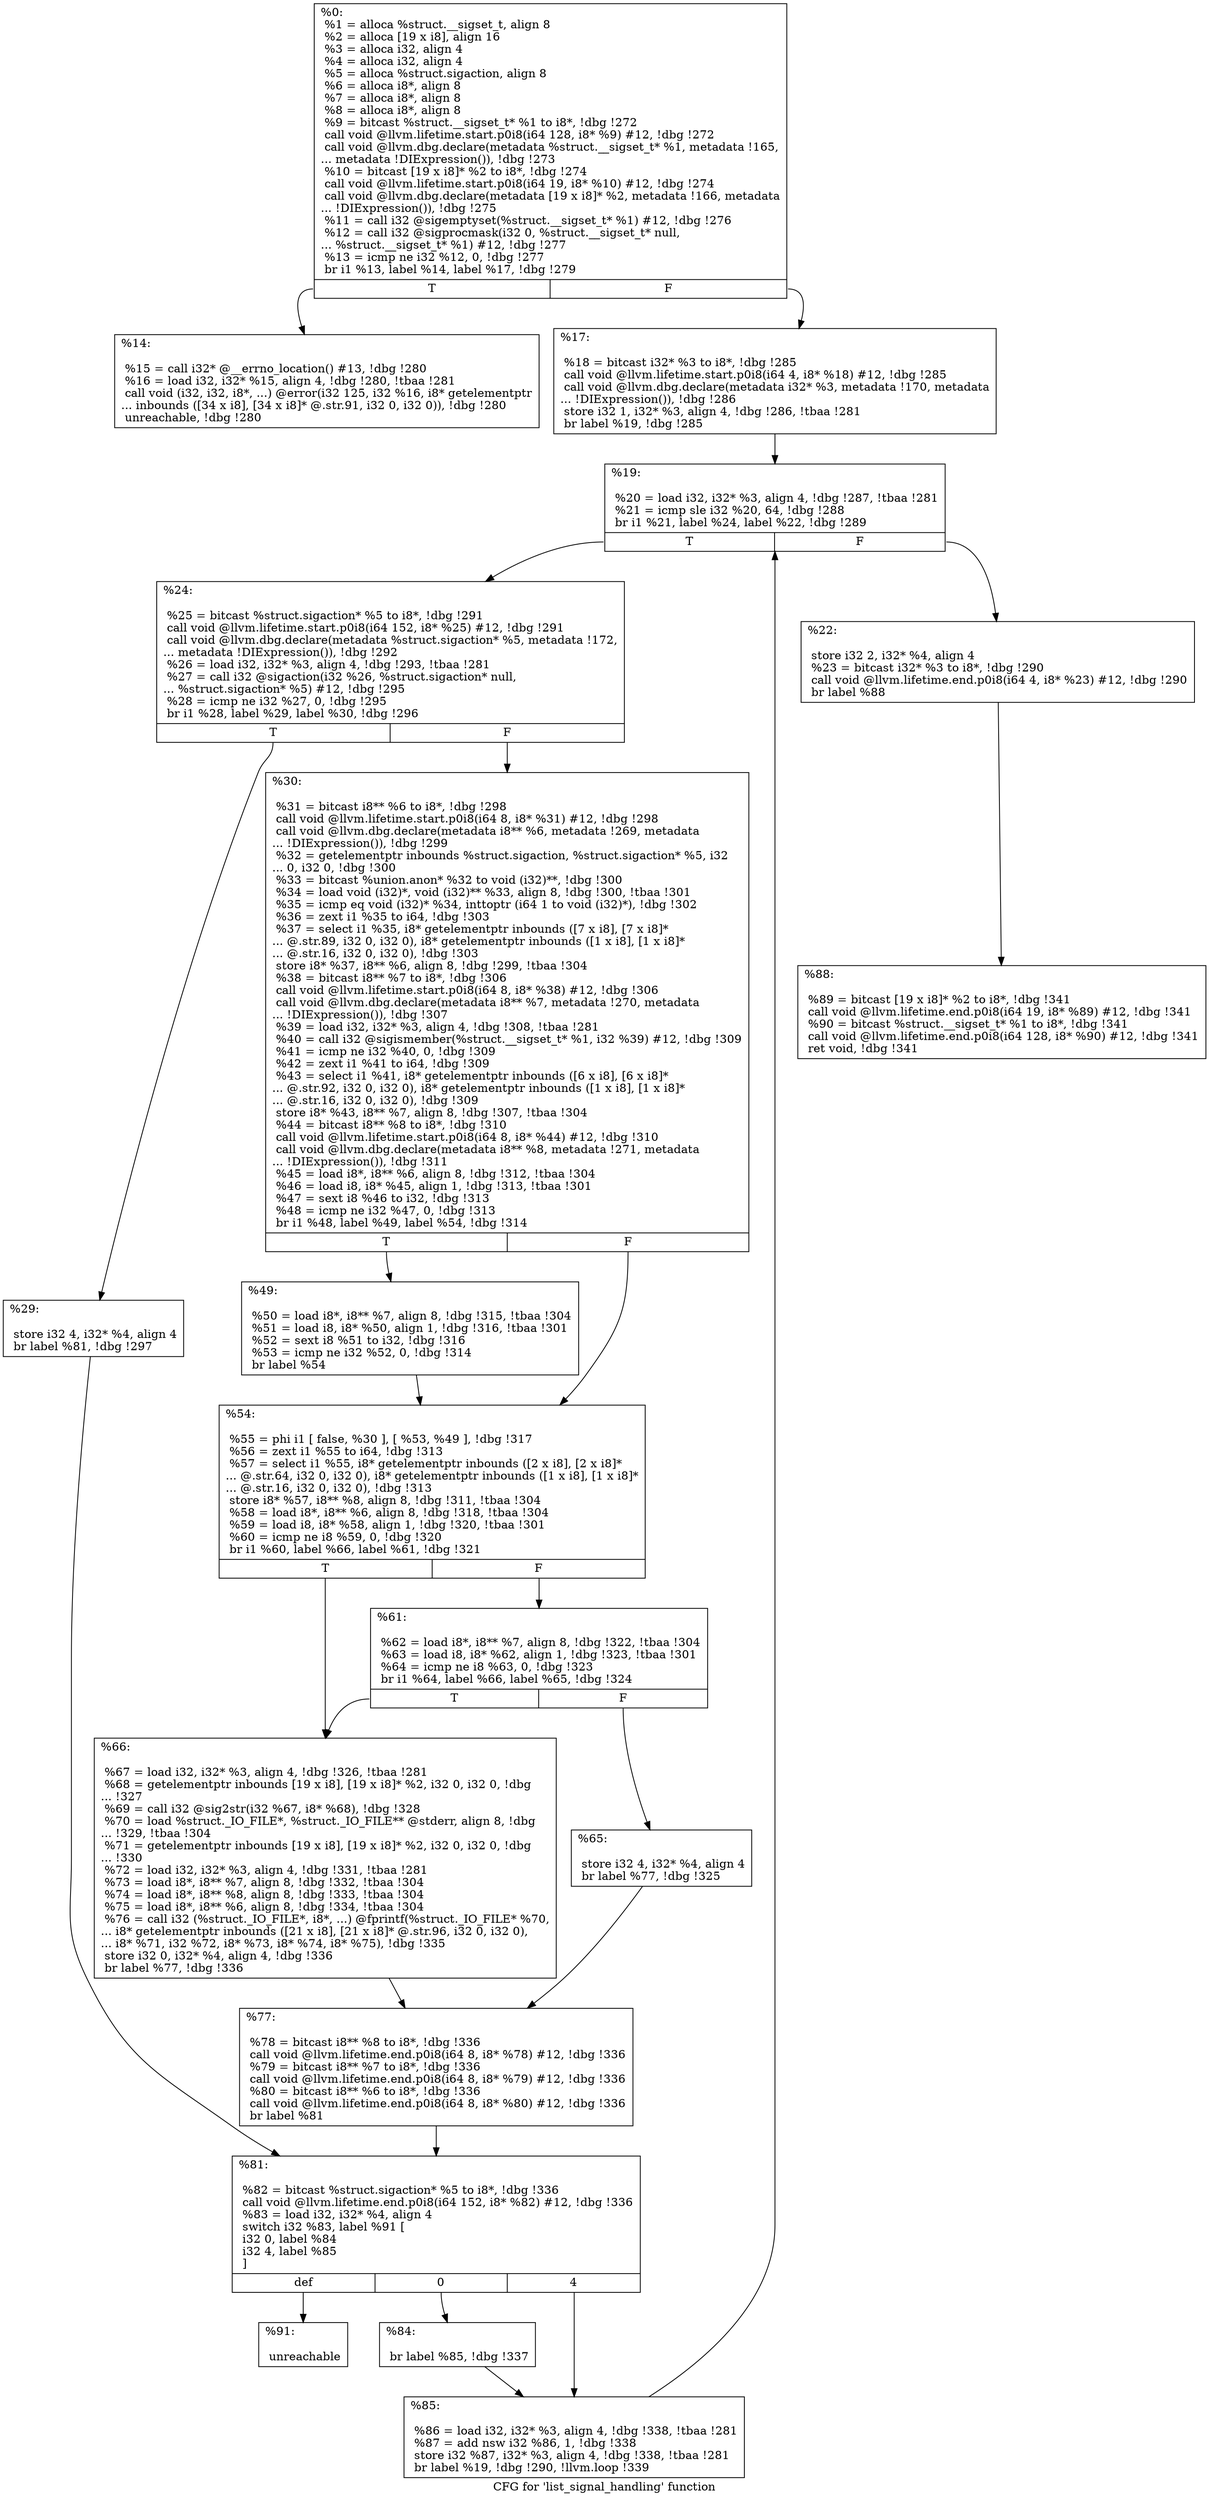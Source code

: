 digraph "CFG for 'list_signal_handling' function" {
	label="CFG for 'list_signal_handling' function";

	Node0x21366e0 [shape=record,label="{%0:\l  %1 = alloca %struct.__sigset_t, align 8\l  %2 = alloca [19 x i8], align 16\l  %3 = alloca i32, align 4\l  %4 = alloca i32, align 4\l  %5 = alloca %struct.sigaction, align 8\l  %6 = alloca i8*, align 8\l  %7 = alloca i8*, align 8\l  %8 = alloca i8*, align 8\l  %9 = bitcast %struct.__sigset_t* %1 to i8*, !dbg !272\l  call void @llvm.lifetime.start.p0i8(i64 128, i8* %9) #12, !dbg !272\l  call void @llvm.dbg.declare(metadata %struct.__sigset_t* %1, metadata !165,\l... metadata !DIExpression()), !dbg !273\l  %10 = bitcast [19 x i8]* %2 to i8*, !dbg !274\l  call void @llvm.lifetime.start.p0i8(i64 19, i8* %10) #12, !dbg !274\l  call void @llvm.dbg.declare(metadata [19 x i8]* %2, metadata !166, metadata\l... !DIExpression()), !dbg !275\l  %11 = call i32 @sigemptyset(%struct.__sigset_t* %1) #12, !dbg !276\l  %12 = call i32 @sigprocmask(i32 0, %struct.__sigset_t* null,\l... %struct.__sigset_t* %1) #12, !dbg !277\l  %13 = icmp ne i32 %12, 0, !dbg !277\l  br i1 %13, label %14, label %17, !dbg !279\l|{<s0>T|<s1>F}}"];
	Node0x21366e0:s0 -> Node0x213a830;
	Node0x21366e0:s1 -> Node0x213a880;
	Node0x213a830 [shape=record,label="{%14:\l\l  %15 = call i32* @__errno_location() #13, !dbg !280\l  %16 = load i32, i32* %15, align 4, !dbg !280, !tbaa !281\l  call void (i32, i32, i8*, ...) @error(i32 125, i32 %16, i8* getelementptr\l... inbounds ([34 x i8], [34 x i8]* @.str.91, i32 0, i32 0)), !dbg !280\l  unreachable, !dbg !280\l}"];
	Node0x213a880 [shape=record,label="{%17:\l\l  %18 = bitcast i32* %3 to i8*, !dbg !285\l  call void @llvm.lifetime.start.p0i8(i64 4, i8* %18) #12, !dbg !285\l  call void @llvm.dbg.declare(metadata i32* %3, metadata !170, metadata\l... !DIExpression()), !dbg !286\l  store i32 1, i32* %3, align 4, !dbg !286, !tbaa !281\l  br label %19, !dbg !285\l}"];
	Node0x213a880 -> Node0x213a8d0;
	Node0x213a8d0 [shape=record,label="{%19:\l\l  %20 = load i32, i32* %3, align 4, !dbg !287, !tbaa !281\l  %21 = icmp sle i32 %20, 64, !dbg !288\l  br i1 %21, label %24, label %22, !dbg !289\l|{<s0>T|<s1>F}}"];
	Node0x213a8d0:s0 -> Node0x213a970;
	Node0x213a8d0:s1 -> Node0x213a920;
	Node0x213a920 [shape=record,label="{%22:\l\l  store i32 2, i32* %4, align 4\l  %23 = bitcast i32* %3 to i8*, !dbg !290\l  call void @llvm.lifetime.end.p0i8(i64 4, i8* %23) #12, !dbg !290\l  br label %88\l}"];
	Node0x213a920 -> Node0x213ad30;
	Node0x213a970 [shape=record,label="{%24:\l\l  %25 = bitcast %struct.sigaction* %5 to i8*, !dbg !291\l  call void @llvm.lifetime.start.p0i8(i64 152, i8* %25) #12, !dbg !291\l  call void @llvm.dbg.declare(metadata %struct.sigaction* %5, metadata !172,\l... metadata !DIExpression()), !dbg !292\l  %26 = load i32, i32* %3, align 4, !dbg !293, !tbaa !281\l  %27 = call i32 @sigaction(i32 %26, %struct.sigaction* null,\l... %struct.sigaction* %5) #12, !dbg !295\l  %28 = icmp ne i32 %27, 0, !dbg !295\l  br i1 %28, label %29, label %30, !dbg !296\l|{<s0>T|<s1>F}}"];
	Node0x213a970:s0 -> Node0x213a9c0;
	Node0x213a970:s1 -> Node0x213aa10;
	Node0x213a9c0 [shape=record,label="{%29:\l\l  store i32 4, i32* %4, align 4\l  br label %81, !dbg !297\l}"];
	Node0x213a9c0 -> Node0x213ac40;
	Node0x213aa10 [shape=record,label="{%30:\l\l  %31 = bitcast i8** %6 to i8*, !dbg !298\l  call void @llvm.lifetime.start.p0i8(i64 8, i8* %31) #12, !dbg !298\l  call void @llvm.dbg.declare(metadata i8** %6, metadata !269, metadata\l... !DIExpression()), !dbg !299\l  %32 = getelementptr inbounds %struct.sigaction, %struct.sigaction* %5, i32\l... 0, i32 0, !dbg !300\l  %33 = bitcast %union.anon* %32 to void (i32)**, !dbg !300\l  %34 = load void (i32)*, void (i32)** %33, align 8, !dbg !300, !tbaa !301\l  %35 = icmp eq void (i32)* %34, inttoptr (i64 1 to void (i32)*), !dbg !302\l  %36 = zext i1 %35 to i64, !dbg !303\l  %37 = select i1 %35, i8* getelementptr inbounds ([7 x i8], [7 x i8]*\l... @.str.89, i32 0, i32 0), i8* getelementptr inbounds ([1 x i8], [1 x i8]*\l... @.str.16, i32 0, i32 0), !dbg !303\l  store i8* %37, i8** %6, align 8, !dbg !299, !tbaa !304\l  %38 = bitcast i8** %7 to i8*, !dbg !306\l  call void @llvm.lifetime.start.p0i8(i64 8, i8* %38) #12, !dbg !306\l  call void @llvm.dbg.declare(metadata i8** %7, metadata !270, metadata\l... !DIExpression()), !dbg !307\l  %39 = load i32, i32* %3, align 4, !dbg !308, !tbaa !281\l  %40 = call i32 @sigismember(%struct.__sigset_t* %1, i32 %39) #12, !dbg !309\l  %41 = icmp ne i32 %40, 0, !dbg !309\l  %42 = zext i1 %41 to i64, !dbg !309\l  %43 = select i1 %41, i8* getelementptr inbounds ([6 x i8], [6 x i8]*\l... @.str.92, i32 0, i32 0), i8* getelementptr inbounds ([1 x i8], [1 x i8]*\l... @.str.16, i32 0, i32 0), !dbg !309\l  store i8* %43, i8** %7, align 8, !dbg !307, !tbaa !304\l  %44 = bitcast i8** %8 to i8*, !dbg !310\l  call void @llvm.lifetime.start.p0i8(i64 8, i8* %44) #12, !dbg !310\l  call void @llvm.dbg.declare(metadata i8** %8, metadata !271, metadata\l... !DIExpression()), !dbg !311\l  %45 = load i8*, i8** %6, align 8, !dbg !312, !tbaa !304\l  %46 = load i8, i8* %45, align 1, !dbg !313, !tbaa !301\l  %47 = sext i8 %46 to i32, !dbg !313\l  %48 = icmp ne i32 %47, 0, !dbg !313\l  br i1 %48, label %49, label %54, !dbg !314\l|{<s0>T|<s1>F}}"];
	Node0x213aa10:s0 -> Node0x213aa60;
	Node0x213aa10:s1 -> Node0x213aab0;
	Node0x213aa60 [shape=record,label="{%49:\l\l  %50 = load i8*, i8** %7, align 8, !dbg !315, !tbaa !304\l  %51 = load i8, i8* %50, align 1, !dbg !316, !tbaa !301\l  %52 = sext i8 %51 to i32, !dbg !316\l  %53 = icmp ne i32 %52, 0, !dbg !314\l  br label %54\l}"];
	Node0x213aa60 -> Node0x213aab0;
	Node0x213aab0 [shape=record,label="{%54:\l\l  %55 = phi i1 [ false, %30 ], [ %53, %49 ], !dbg !317\l  %56 = zext i1 %55 to i64, !dbg !313\l  %57 = select i1 %55, i8* getelementptr inbounds ([2 x i8], [2 x i8]*\l... @.str.64, i32 0, i32 0), i8* getelementptr inbounds ([1 x i8], [1 x i8]*\l... @.str.16, i32 0, i32 0), !dbg !313\l  store i8* %57, i8** %8, align 8, !dbg !311, !tbaa !304\l  %58 = load i8*, i8** %6, align 8, !dbg !318, !tbaa !304\l  %59 = load i8, i8* %58, align 1, !dbg !320, !tbaa !301\l  %60 = icmp ne i8 %59, 0, !dbg !320\l  br i1 %60, label %66, label %61, !dbg !321\l|{<s0>T|<s1>F}}"];
	Node0x213aab0:s0 -> Node0x213aba0;
	Node0x213aab0:s1 -> Node0x213ab00;
	Node0x213ab00 [shape=record,label="{%61:\l\l  %62 = load i8*, i8** %7, align 8, !dbg !322, !tbaa !304\l  %63 = load i8, i8* %62, align 1, !dbg !323, !tbaa !301\l  %64 = icmp ne i8 %63, 0, !dbg !323\l  br i1 %64, label %66, label %65, !dbg !324\l|{<s0>T|<s1>F}}"];
	Node0x213ab00:s0 -> Node0x213aba0;
	Node0x213ab00:s1 -> Node0x213ab50;
	Node0x213ab50 [shape=record,label="{%65:\l\l  store i32 4, i32* %4, align 4\l  br label %77, !dbg !325\l}"];
	Node0x213ab50 -> Node0x213abf0;
	Node0x213aba0 [shape=record,label="{%66:\l\l  %67 = load i32, i32* %3, align 4, !dbg !326, !tbaa !281\l  %68 = getelementptr inbounds [19 x i8], [19 x i8]* %2, i32 0, i32 0, !dbg\l... !327\l  %69 = call i32 @sig2str(i32 %67, i8* %68), !dbg !328\l  %70 = load %struct._IO_FILE*, %struct._IO_FILE** @stderr, align 8, !dbg\l... !329, !tbaa !304\l  %71 = getelementptr inbounds [19 x i8], [19 x i8]* %2, i32 0, i32 0, !dbg\l... !330\l  %72 = load i32, i32* %3, align 4, !dbg !331, !tbaa !281\l  %73 = load i8*, i8** %7, align 8, !dbg !332, !tbaa !304\l  %74 = load i8*, i8** %8, align 8, !dbg !333, !tbaa !304\l  %75 = load i8*, i8** %6, align 8, !dbg !334, !tbaa !304\l  %76 = call i32 (%struct._IO_FILE*, i8*, ...) @fprintf(%struct._IO_FILE* %70,\l... i8* getelementptr inbounds ([21 x i8], [21 x i8]* @.str.96, i32 0, i32 0),\l... i8* %71, i32 %72, i8* %73, i8* %74, i8* %75), !dbg !335\l  store i32 0, i32* %4, align 4, !dbg !336\l  br label %77, !dbg !336\l}"];
	Node0x213aba0 -> Node0x213abf0;
	Node0x213abf0 [shape=record,label="{%77:\l\l  %78 = bitcast i8** %8 to i8*, !dbg !336\l  call void @llvm.lifetime.end.p0i8(i64 8, i8* %78) #12, !dbg !336\l  %79 = bitcast i8** %7 to i8*, !dbg !336\l  call void @llvm.lifetime.end.p0i8(i64 8, i8* %79) #12, !dbg !336\l  %80 = bitcast i8** %6 to i8*, !dbg !336\l  call void @llvm.lifetime.end.p0i8(i64 8, i8* %80) #12, !dbg !336\l  br label %81\l}"];
	Node0x213abf0 -> Node0x213ac40;
	Node0x213ac40 [shape=record,label="{%81:\l\l  %82 = bitcast %struct.sigaction* %5 to i8*, !dbg !336\l  call void @llvm.lifetime.end.p0i8(i64 152, i8* %82) #12, !dbg !336\l  %83 = load i32, i32* %4, align 4\l  switch i32 %83, label %91 [\l    i32 0, label %84\l    i32 4, label %85\l  ]\l|{<s0>def|<s1>0|<s2>4}}"];
	Node0x213ac40:s0 -> Node0x213ad80;
	Node0x213ac40:s1 -> Node0x213ac90;
	Node0x213ac40:s2 -> Node0x213ace0;
	Node0x213ac90 [shape=record,label="{%84:\l\l  br label %85, !dbg !337\l}"];
	Node0x213ac90 -> Node0x213ace0;
	Node0x213ace0 [shape=record,label="{%85:\l\l  %86 = load i32, i32* %3, align 4, !dbg !338, !tbaa !281\l  %87 = add nsw i32 %86, 1, !dbg !338\l  store i32 %87, i32* %3, align 4, !dbg !338, !tbaa !281\l  br label %19, !dbg !290, !llvm.loop !339\l}"];
	Node0x213ace0 -> Node0x213a8d0;
	Node0x213ad30 [shape=record,label="{%88:\l\l  %89 = bitcast [19 x i8]* %2 to i8*, !dbg !341\l  call void @llvm.lifetime.end.p0i8(i64 19, i8* %89) #12, !dbg !341\l  %90 = bitcast %struct.__sigset_t* %1 to i8*, !dbg !341\l  call void @llvm.lifetime.end.p0i8(i64 128, i8* %90) #12, !dbg !341\l  ret void, !dbg !341\l}"];
	Node0x213ad80 [shape=record,label="{%91:\l\l  unreachable\l}"];
}
